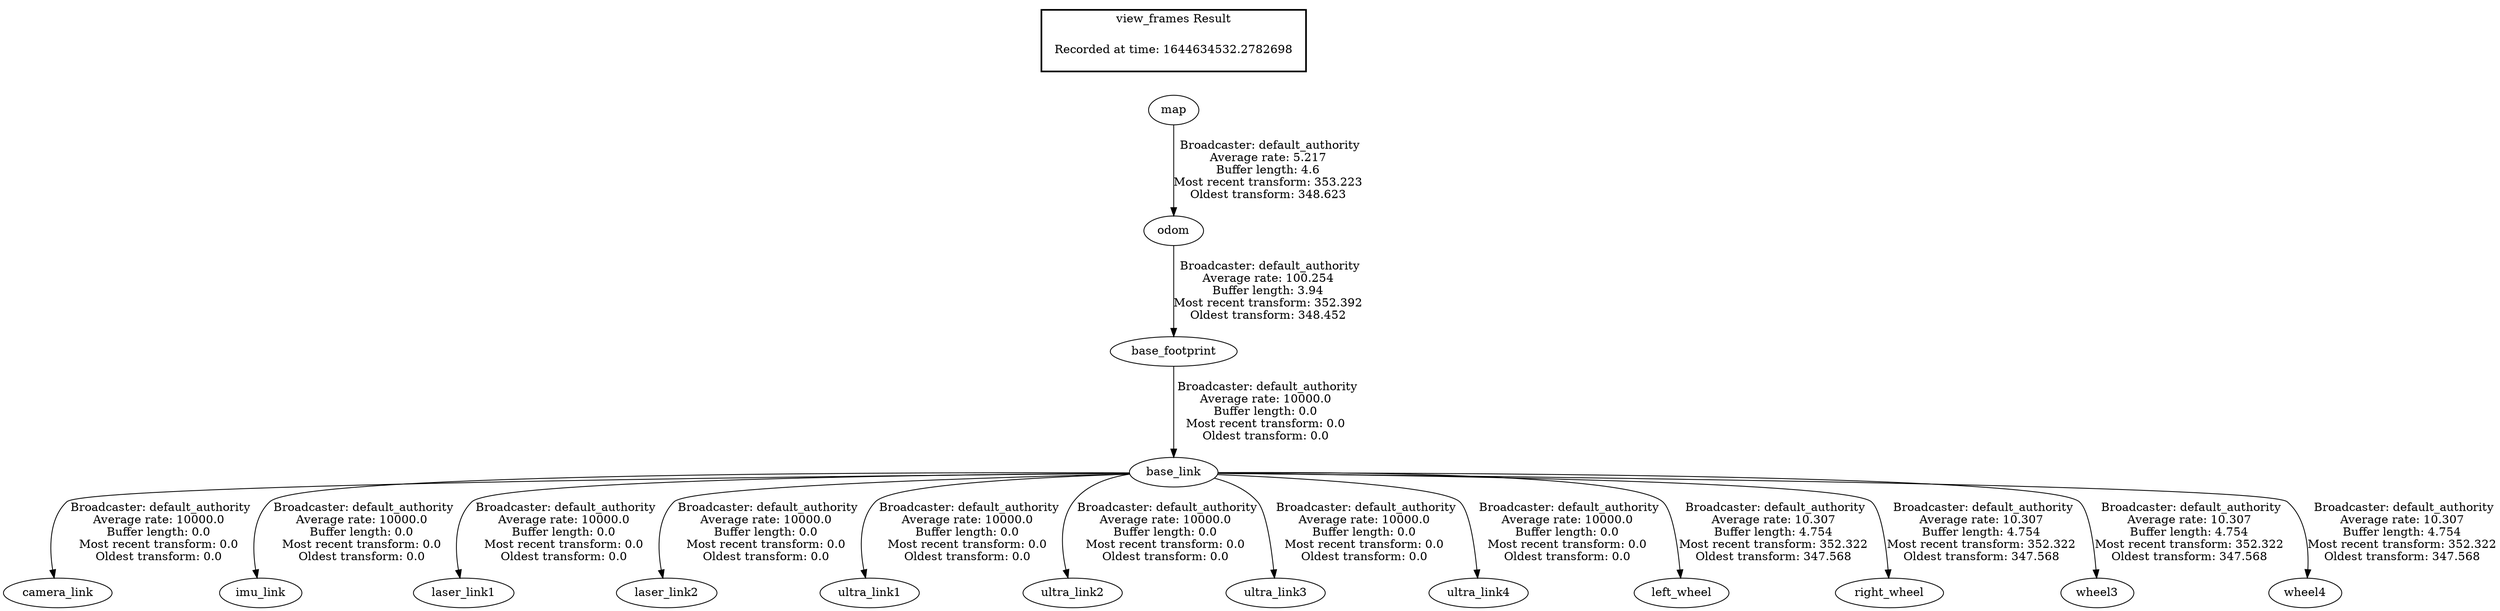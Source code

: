 digraph G {
"base_link" -> "camera_link"[label=" Broadcaster: default_authority\nAverage rate: 10000.0\nBuffer length: 0.0\nMost recent transform: 0.0\nOldest transform: 0.0\n"];
"base_footprint" -> "base_link"[label=" Broadcaster: default_authority\nAverage rate: 10000.0\nBuffer length: 0.0\nMost recent transform: 0.0\nOldest transform: 0.0\n"];
"base_link" -> "imu_link"[label=" Broadcaster: default_authority\nAverage rate: 10000.0\nBuffer length: 0.0\nMost recent transform: 0.0\nOldest transform: 0.0\n"];
"base_link" -> "laser_link1"[label=" Broadcaster: default_authority\nAverage rate: 10000.0\nBuffer length: 0.0\nMost recent transform: 0.0\nOldest transform: 0.0\n"];
"base_link" -> "laser_link2"[label=" Broadcaster: default_authority\nAverage rate: 10000.0\nBuffer length: 0.0\nMost recent transform: 0.0\nOldest transform: 0.0\n"];
"odom" -> "base_footprint"[label=" Broadcaster: default_authority\nAverage rate: 100.254\nBuffer length: 3.94\nMost recent transform: 352.392\nOldest transform: 348.452\n"];
"base_link" -> "ultra_link1"[label=" Broadcaster: default_authority\nAverage rate: 10000.0\nBuffer length: 0.0\nMost recent transform: 0.0\nOldest transform: 0.0\n"];
"base_link" -> "ultra_link2"[label=" Broadcaster: default_authority\nAverage rate: 10000.0\nBuffer length: 0.0\nMost recent transform: 0.0\nOldest transform: 0.0\n"];
"base_link" -> "ultra_link3"[label=" Broadcaster: default_authority\nAverage rate: 10000.0\nBuffer length: 0.0\nMost recent transform: 0.0\nOldest transform: 0.0\n"];
"base_link" -> "ultra_link4"[label=" Broadcaster: default_authority\nAverage rate: 10000.0\nBuffer length: 0.0\nMost recent transform: 0.0\nOldest transform: 0.0\n"];
"map" -> "odom"[label=" Broadcaster: default_authority\nAverage rate: 5.217\nBuffer length: 4.6\nMost recent transform: 353.223\nOldest transform: 348.623\n"];
"base_link" -> "left_wheel"[label=" Broadcaster: default_authority\nAverage rate: 10.307\nBuffer length: 4.754\nMost recent transform: 352.322\nOldest transform: 347.568\n"];
"base_link" -> "right_wheel"[label=" Broadcaster: default_authority\nAverage rate: 10.307\nBuffer length: 4.754\nMost recent transform: 352.322\nOldest transform: 347.568\n"];
"base_link" -> "wheel3"[label=" Broadcaster: default_authority\nAverage rate: 10.307\nBuffer length: 4.754\nMost recent transform: 352.322\nOldest transform: 347.568\n"];
"base_link" -> "wheel4"[label=" Broadcaster: default_authority\nAverage rate: 10.307\nBuffer length: 4.754\nMost recent transform: 352.322\nOldest transform: 347.568\n"];
edge [style=invis];
 subgraph cluster_legend { style=bold; color=black; label ="view_frames Result";
"Recorded at time: 1644634532.2782698"[ shape=plaintext ] ;
}->"map";
}